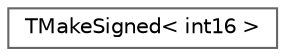 digraph "Graphical Class Hierarchy"
{
 // INTERACTIVE_SVG=YES
 // LATEX_PDF_SIZE
  bgcolor="transparent";
  edge [fontname=Helvetica,fontsize=10,labelfontname=Helvetica,labelfontsize=10];
  node [fontname=Helvetica,fontsize=10,shape=box,height=0.2,width=0.4];
  rankdir="LR";
  Node0 [id="Node000000",label="TMakeSigned\< int16 \>",height=0.2,width=0.4,color="grey40", fillcolor="white", style="filled",URL="$d9/dbd/structTMakeSigned_3_01int16_01_4.html",tooltip=" "];
}
